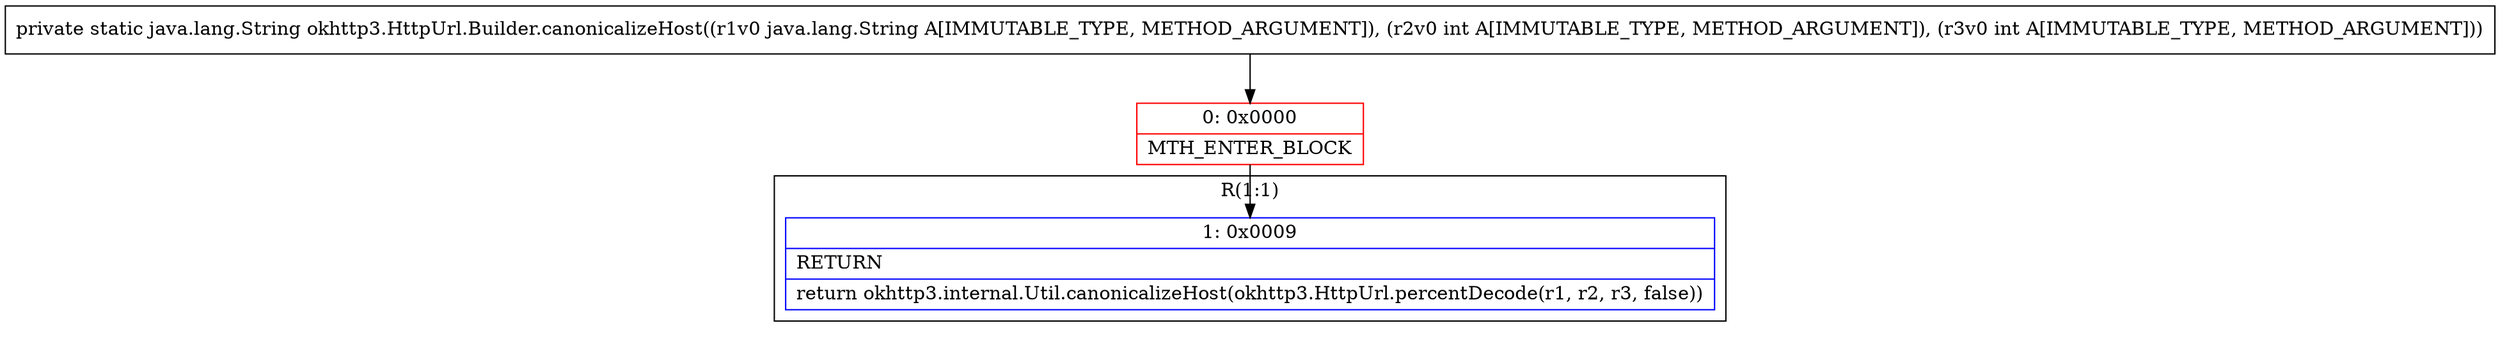 digraph "CFG forokhttp3.HttpUrl.Builder.canonicalizeHost(Ljava\/lang\/String;II)Ljava\/lang\/String;" {
subgraph cluster_Region_474340677 {
label = "R(1:1)";
node [shape=record,color=blue];
Node_1 [shape=record,label="{1\:\ 0x0009|RETURN\l|return okhttp3.internal.Util.canonicalizeHost(okhttp3.HttpUrl.percentDecode(r1, r2, r3, false))\l}"];
}
Node_0 [shape=record,color=red,label="{0\:\ 0x0000|MTH_ENTER_BLOCK\l}"];
MethodNode[shape=record,label="{private static java.lang.String okhttp3.HttpUrl.Builder.canonicalizeHost((r1v0 java.lang.String A[IMMUTABLE_TYPE, METHOD_ARGUMENT]), (r2v0 int A[IMMUTABLE_TYPE, METHOD_ARGUMENT]), (r3v0 int A[IMMUTABLE_TYPE, METHOD_ARGUMENT])) }"];
MethodNode -> Node_0;
Node_0 -> Node_1;
}

